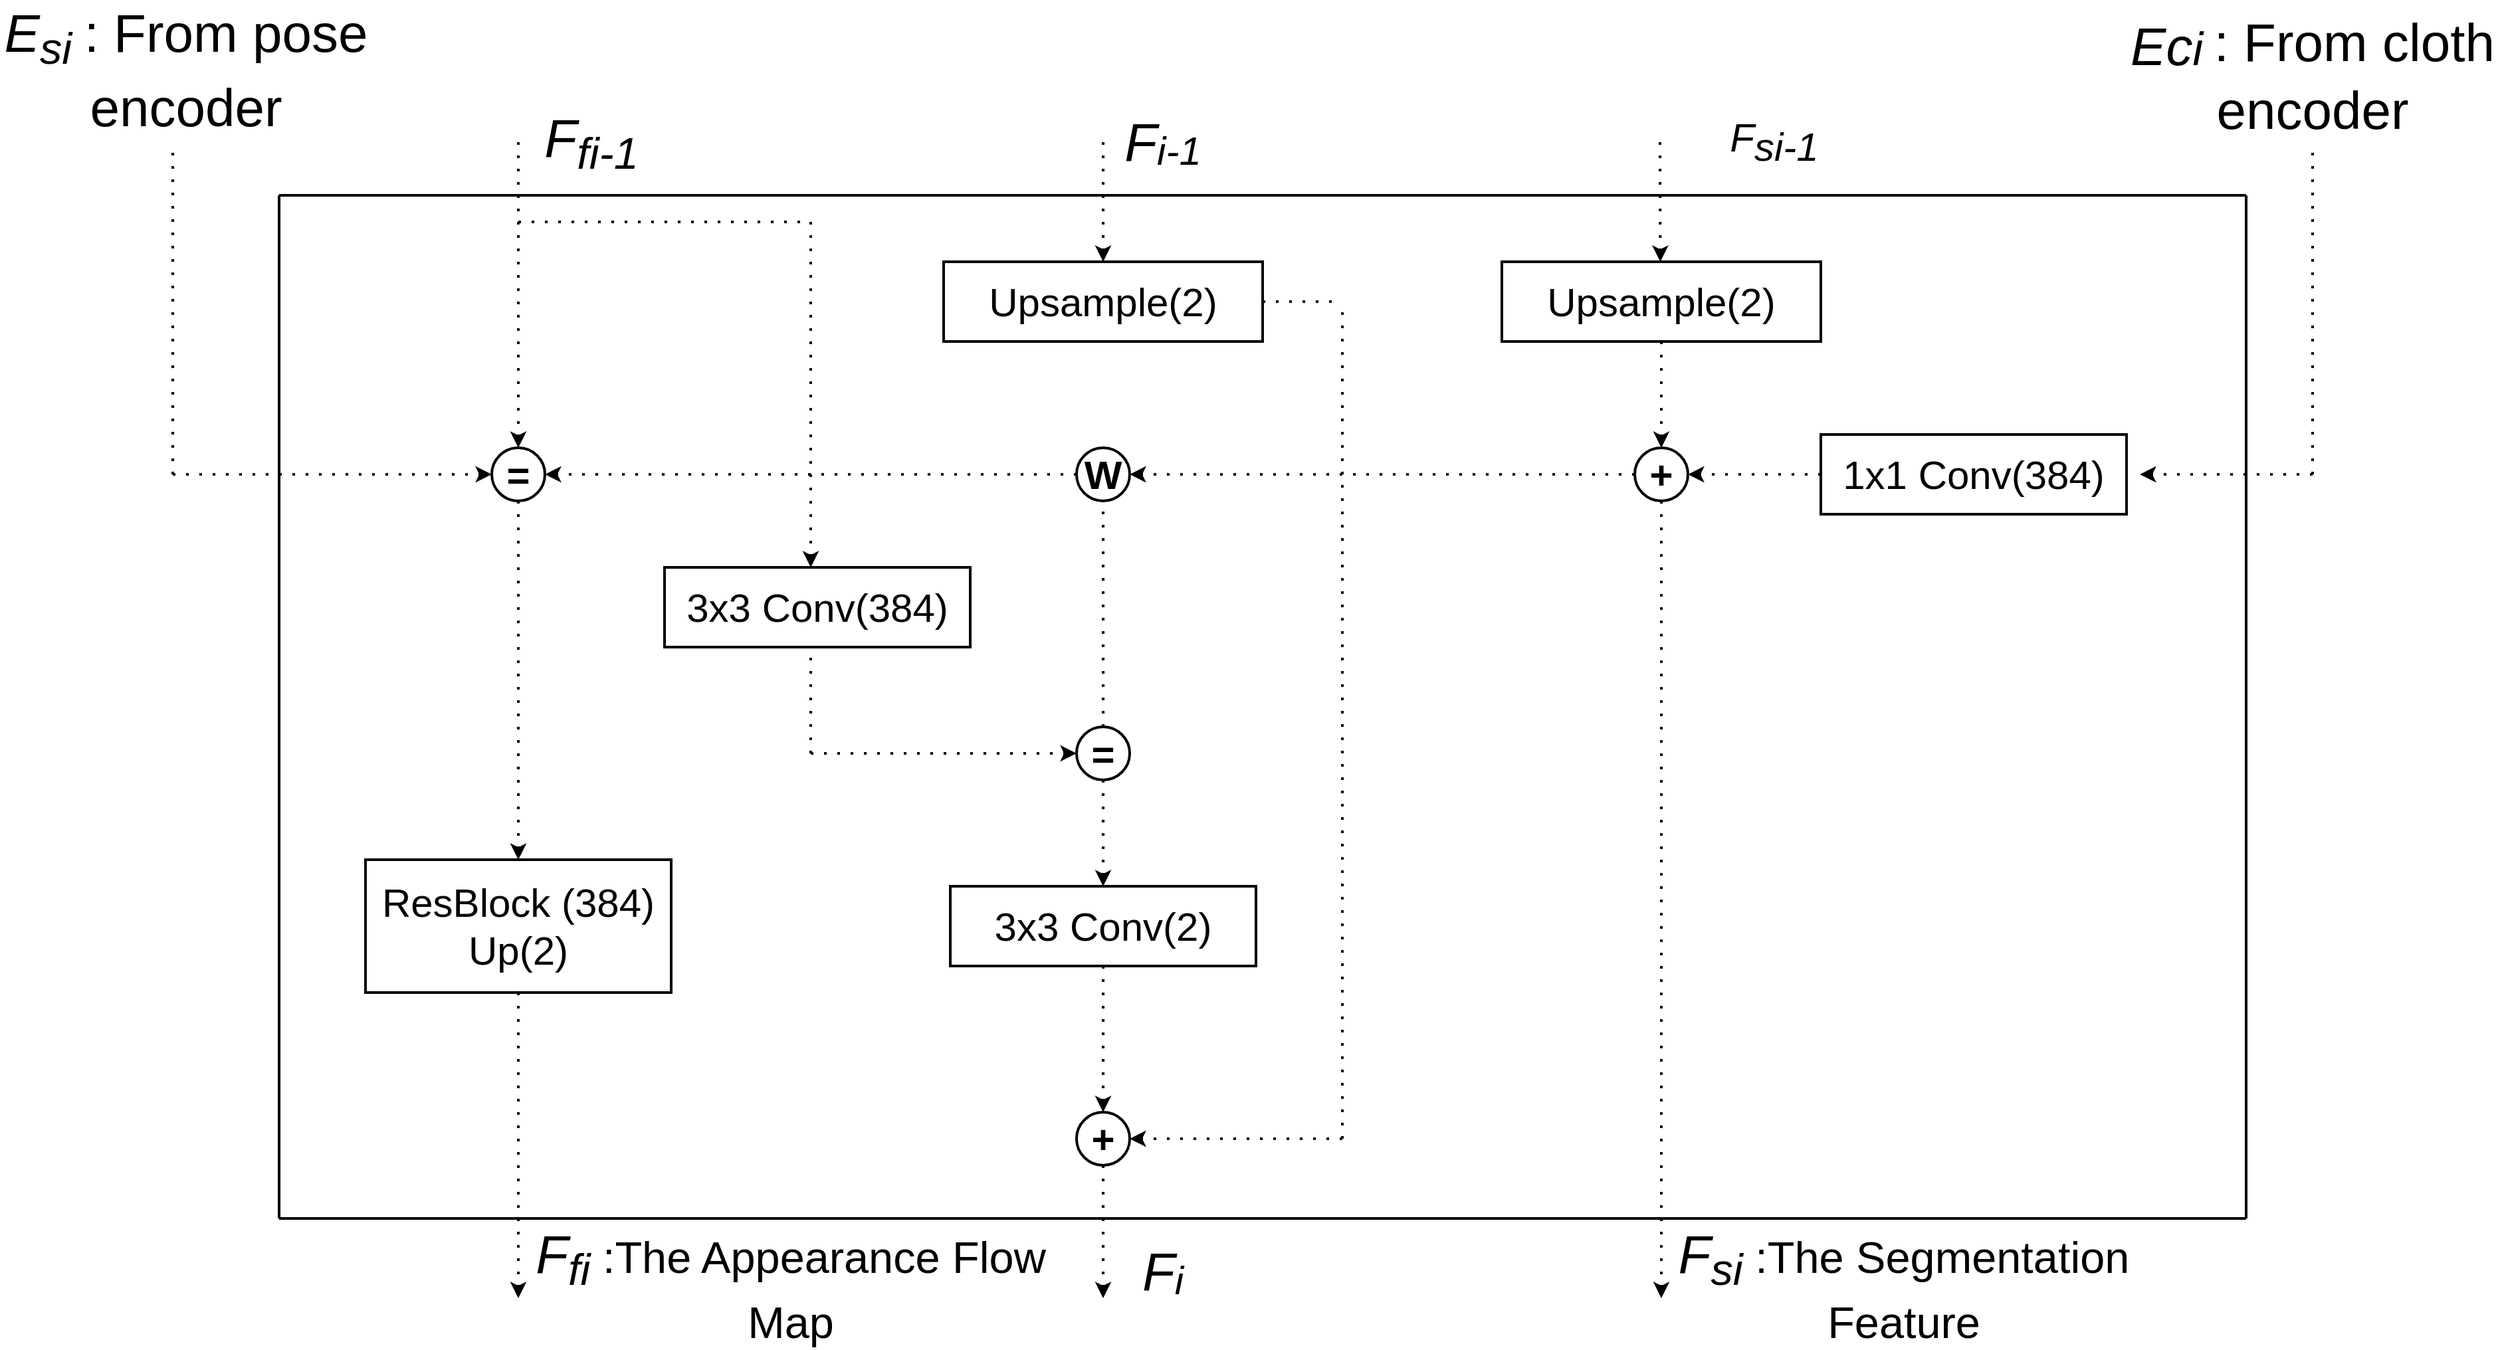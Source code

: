 <mxfile>
    <diagram id="qMS3ig1vpzrSqUpysT0w" name="Page-1">
        <mxGraphModel dx="2397" dy="2483" grid="1" gridSize="10" guides="1" tooltips="1" connect="1" arrows="1" fold="1" page="1" pageScale="1" pageWidth="850" pageHeight="1100" math="0" shadow="0">
            <root>
                <mxCell id="0"/>
                <mxCell id="1" parent="0"/>
                <mxCell id="2" value="&lt;b&gt;&lt;font style=&quot;font-size: 30px;&quot;&gt;=&lt;/font&gt;&lt;/b&gt;" style="ellipse;whiteSpace=wrap;html=1;aspect=fixed;strokeWidth=2;" parent="1" vertex="1">
                    <mxGeometry x="160" y="330" width="40" height="40" as="geometry"/>
                </mxCell>
                <mxCell id="3" value="&lt;b&gt;&lt;font style=&quot;font-size: 30px;&quot;&gt;W&lt;/font&gt;&lt;/b&gt;" style="ellipse;whiteSpace=wrap;html=1;aspect=fixed;strokeWidth=2;" parent="1" vertex="1">
                    <mxGeometry x="600" y="330" width="40" height="40" as="geometry"/>
                </mxCell>
                <mxCell id="4" value="&lt;span style=&quot;font-size: 30px;&quot;&gt;&lt;b&gt;+&lt;/b&gt;&lt;/span&gt;" style="ellipse;whiteSpace=wrap;html=1;aspect=fixed;strokeWidth=2;" parent="1" vertex="1">
                    <mxGeometry x="1020" y="330" width="40" height="40" as="geometry"/>
                </mxCell>
                <mxCell id="5" value="&lt;span style=&quot;font-size: 30px;&quot;&gt;Upsample(2)&lt;/span&gt;" style="rounded=0;whiteSpace=wrap;html=1;strokeWidth=2;" parent="1" vertex="1">
                    <mxGeometry x="500" y="190" width="240" height="60" as="geometry"/>
                </mxCell>
                <mxCell id="7" value="&lt;b&gt;&lt;font style=&quot;font-size: 30px;&quot;&gt;=&lt;/font&gt;&lt;/b&gt;" style="ellipse;whiteSpace=wrap;html=1;aspect=fixed;strokeWidth=2;" parent="1" vertex="1">
                    <mxGeometry x="600" y="540" width="40" height="40" as="geometry"/>
                </mxCell>
                <mxCell id="8" value="&lt;span style=&quot;font-size: 30px;&quot;&gt;3x3 Conv(384)&lt;/span&gt;" style="rounded=0;whiteSpace=wrap;html=1;strokeWidth=2;" parent="1" vertex="1">
                    <mxGeometry x="290" y="420" width="230" height="60" as="geometry"/>
                </mxCell>
                <mxCell id="9" value="&lt;span style=&quot;font-size: 30px;&quot;&gt;ResBlock (384)&lt;br&gt;Up(2)&lt;br&gt;&lt;/span&gt;" style="rounded=0;whiteSpace=wrap;html=1;strokeWidth=2;" parent="1" vertex="1">
                    <mxGeometry x="65" y="640" width="230" height="100" as="geometry"/>
                </mxCell>
                <mxCell id="10" value="&lt;span style=&quot;font-size: 30px;&quot;&gt;3x3 Conv(2)&lt;/span&gt;" style="rounded=0;whiteSpace=wrap;html=1;strokeWidth=2;" parent="1" vertex="1">
                    <mxGeometry x="505" y="660" width="230" height="60" as="geometry"/>
                </mxCell>
                <mxCell id="11" value="&lt;span style=&quot;font-size: 30px;&quot;&gt;1x1 Conv(384)&lt;/span&gt;" style="rounded=0;whiteSpace=wrap;html=1;strokeWidth=2;" parent="1" vertex="1">
                    <mxGeometry x="1160" y="320" width="230" height="60" as="geometry"/>
                </mxCell>
                <mxCell id="12" value="" style="endArrow=classic;html=1;entryX=0.5;entryY=0;entryDx=0;entryDy=0;strokeWidth=2;dashed=1;dashPattern=1 4;" parent="1" target="2" edge="1">
                    <mxGeometry width="50" height="50" relative="1" as="geometry">
                        <mxPoint x="180" y="100" as="sourcePoint"/>
                        <mxPoint x="170" y="250" as="targetPoint"/>
                    </mxGeometry>
                </mxCell>
                <mxCell id="13" value="" style="endArrow=none;html=1;strokeWidth=2;dashed=1;dashPattern=1 4;" parent="1" edge="1">
                    <mxGeometry width="50" height="50" relative="1" as="geometry">
                        <mxPoint x="-80" y="350" as="sourcePoint"/>
                        <mxPoint x="-80" y="100" as="targetPoint"/>
                    </mxGeometry>
                </mxCell>
                <mxCell id="14" value="" style="endArrow=classic;html=1;entryX=0;entryY=0.5;entryDx=0;entryDy=0;strokeWidth=2;dashed=1;dashPattern=1 4;" parent="1" target="2" edge="1">
                    <mxGeometry width="50" height="50" relative="1" as="geometry">
                        <mxPoint x="-80" y="350" as="sourcePoint"/>
                        <mxPoint x="90" y="280" as="targetPoint"/>
                    </mxGeometry>
                </mxCell>
                <mxCell id="15" value="" style="endArrow=classic;html=1;exitX=0.5;exitY=1;exitDx=0;exitDy=0;entryX=0.5;entryY=0;entryDx=0;entryDy=0;strokeWidth=2;dashed=1;dashPattern=1 4;" parent="1" source="2" target="9" edge="1">
                    <mxGeometry width="50" height="50" relative="1" as="geometry">
                        <mxPoint x="-40" y="500" as="sourcePoint"/>
                        <mxPoint x="10" y="450" as="targetPoint"/>
                    </mxGeometry>
                </mxCell>
                <mxCell id="16" value="" style="endArrow=classic;html=1;exitX=0;exitY=0.5;exitDx=0;exitDy=0;entryX=1;entryY=0.5;entryDx=0;entryDy=0;strokeWidth=2;dashed=1;dashPattern=1 4;" parent="1" source="3" target="2" edge="1">
                    <mxGeometry width="50" height="50" relative="1" as="geometry">
                        <mxPoint x="350" y="270" as="sourcePoint"/>
                        <mxPoint x="400" y="220" as="targetPoint"/>
                    </mxGeometry>
                </mxCell>
                <mxCell id="17" value="" style="endArrow=classic;html=1;strokeWidth=2;dashed=1;dashPattern=1 4;" parent="1" edge="1">
                    <mxGeometry width="50" height="50" relative="1" as="geometry">
                        <mxPoint x="400" y="160" as="sourcePoint"/>
                        <mxPoint x="400" y="420" as="targetPoint"/>
                    </mxGeometry>
                </mxCell>
                <mxCell id="18" value="" style="endArrow=none;html=1;strokeWidth=2;dashed=1;dashPattern=1 4;" parent="1" edge="1">
                    <mxGeometry width="50" height="50" relative="1" as="geometry">
                        <mxPoint x="180" y="160" as="sourcePoint"/>
                        <mxPoint x="400" y="160" as="targetPoint"/>
                    </mxGeometry>
                </mxCell>
                <mxCell id="19" value="" style="endArrow=classic;html=1;exitX=0;exitY=0.5;exitDx=0;exitDy=0;entryX=1;entryY=0.5;entryDx=0;entryDy=0;strokeWidth=2;dashed=1;dashPattern=1 4;" parent="1" source="4" target="3" edge="1">
                    <mxGeometry width="50" height="50" relative="1" as="geometry">
                        <mxPoint x="780" y="360" as="sourcePoint"/>
                        <mxPoint x="830" y="310" as="targetPoint"/>
                    </mxGeometry>
                </mxCell>
                <mxCell id="20" value="" style="endArrow=classic;html=1;exitX=0;exitY=0.5;exitDx=0;exitDy=0;entryX=1;entryY=0.5;entryDx=0;entryDy=0;strokeWidth=2;dashed=1;dashPattern=1 4;" parent="1" source="11" target="4" edge="1">
                    <mxGeometry width="50" height="50" relative="1" as="geometry">
                        <mxPoint x="1060" y="310" as="sourcePoint"/>
                        <mxPoint x="1110" y="260" as="targetPoint"/>
                    </mxGeometry>
                </mxCell>
                <mxCell id="21" value="&lt;span style=&quot;font-size: 30px;&quot;&gt;Upsample(2)&lt;/span&gt;" style="rounded=0;whiteSpace=wrap;html=1;strokeWidth=2;" parent="1" vertex="1">
                    <mxGeometry x="920" y="190" width="240" height="60" as="geometry"/>
                </mxCell>
                <mxCell id="22" value="" style="endArrow=classic;html=1;exitX=0.5;exitY=1;exitDx=0;exitDy=0;strokeWidth=2;dashed=1;dashPattern=1 4;" parent="1" source="9" edge="1">
                    <mxGeometry width="50" height="50" relative="1" as="geometry">
                        <mxPoint x="340" y="650" as="sourcePoint"/>
                        <mxPoint x="180" y="970" as="targetPoint"/>
                    </mxGeometry>
                </mxCell>
                <mxCell id="23" value="" style="endArrow=none;html=1;strokeWidth=2;dashed=1;dashPattern=1 4;" parent="1" edge="1">
                    <mxGeometry width="50" height="50" relative="1" as="geometry">
                        <mxPoint x="400" y="560" as="sourcePoint"/>
                        <mxPoint x="400" y="480" as="targetPoint"/>
                    </mxGeometry>
                </mxCell>
                <mxCell id="24" value="" style="endArrow=classic;html=1;entryX=0;entryY=0.5;entryDx=0;entryDy=0;strokeWidth=2;dashed=1;dashPattern=1 4;" parent="1" target="7" edge="1">
                    <mxGeometry width="50" height="50" relative="1" as="geometry">
                        <mxPoint x="400" y="560" as="sourcePoint"/>
                        <mxPoint x="490" y="510" as="targetPoint"/>
                    </mxGeometry>
                </mxCell>
                <mxCell id="25" value="" style="endArrow=none;html=1;entryX=0.5;entryY=1;entryDx=0;entryDy=0;exitX=0.5;exitY=0;exitDx=0;exitDy=0;strokeWidth=2;dashed=1;dashPattern=1 4;" parent="1" source="7" target="3" edge="1">
                    <mxGeometry width="50" height="50" relative="1" as="geometry">
                        <mxPoint x="590" y="460" as="sourcePoint"/>
                        <mxPoint x="640" y="410" as="targetPoint"/>
                    </mxGeometry>
                </mxCell>
                <mxCell id="26" value="" style="endArrow=classic;html=1;exitX=0.5;exitY=1;exitDx=0;exitDy=0;entryX=0.5;entryY=0;entryDx=0;entryDy=0;strokeWidth=2;dashed=1;dashPattern=1 4;" parent="1" source="7" target="10" edge="1">
                    <mxGeometry width="50" height="50" relative="1" as="geometry">
                        <mxPoint x="780" y="520" as="sourcePoint"/>
                        <mxPoint x="830" y="470" as="targetPoint"/>
                    </mxGeometry>
                </mxCell>
                <mxCell id="27" value="" style="endArrow=none;html=1;exitX=1;exitY=0.5;exitDx=0;exitDy=0;strokeWidth=2;dashed=1;dashPattern=1 4;" parent="1" source="5" edge="1">
                    <mxGeometry width="50" height="50" relative="1" as="geometry">
                        <mxPoint x="770" y="300" as="sourcePoint"/>
                        <mxPoint x="800" y="220" as="targetPoint"/>
                    </mxGeometry>
                </mxCell>
                <mxCell id="28" value="" style="endArrow=none;html=1;strokeWidth=2;dashed=1;dashPattern=1 4;" parent="1" edge="1">
                    <mxGeometry width="50" height="50" relative="1" as="geometry">
                        <mxPoint x="800" y="850" as="sourcePoint"/>
                        <mxPoint x="800" y="220" as="targetPoint"/>
                    </mxGeometry>
                </mxCell>
                <mxCell id="29" value="" style="endArrow=classic;html=1;entryX=1;entryY=0.5;entryDx=0;entryDy=0;strokeWidth=2;dashed=1;dashPattern=1 4;" parent="1" target="33" edge="1">
                    <mxGeometry width="50" height="50" relative="1" as="geometry">
                        <mxPoint x="800" y="850" as="sourcePoint"/>
                        <mxPoint x="840" y="730" as="targetPoint"/>
                    </mxGeometry>
                </mxCell>
                <mxCell id="30" value="" style="endArrow=classic;html=1;entryX=0.5;entryY=0;entryDx=0;entryDy=0;strokeWidth=2;dashed=1;dashPattern=1 4;" parent="1" target="5" edge="1">
                    <mxGeometry width="50" height="50" relative="1" as="geometry">
                        <mxPoint x="620" y="100" as="sourcePoint"/>
                        <mxPoint x="690" y="-100" as="targetPoint"/>
                    </mxGeometry>
                </mxCell>
                <mxCell id="31" value="" style="endArrow=classic;html=1;entryX=0.5;entryY=0;entryDx=0;entryDy=0;strokeWidth=2;dashed=1;dashPattern=1 4;" parent="1" edge="1">
                    <mxGeometry width="50" height="50" relative="1" as="geometry">
                        <mxPoint x="1039" y="100" as="sourcePoint"/>
                        <mxPoint x="1039.23" y="190" as="targetPoint"/>
                    </mxGeometry>
                </mxCell>
                <mxCell id="32" value="" style="endArrow=classic;html=1;entryX=0.5;entryY=0;entryDx=0;entryDy=0;strokeWidth=2;dashed=1;dashPattern=1 4;" parent="1" target="4" edge="1">
                    <mxGeometry width="50" height="50" relative="1" as="geometry">
                        <mxPoint x="1040" y="250" as="sourcePoint"/>
                        <mxPoint x="990" y="250" as="targetPoint"/>
                    </mxGeometry>
                </mxCell>
                <mxCell id="33" value="&lt;span style=&quot;font-size: 30px;&quot;&gt;&lt;b&gt;+&lt;/b&gt;&lt;/span&gt;" style="ellipse;whiteSpace=wrap;html=1;aspect=fixed;strokeWidth=2;" parent="1" vertex="1">
                    <mxGeometry x="600" y="830" width="40" height="40" as="geometry"/>
                </mxCell>
                <mxCell id="34" value="" style="endArrow=classic;html=1;exitX=0.5;exitY=1;exitDx=0;exitDy=0;entryX=0.5;entryY=0;entryDx=0;entryDy=0;strokeWidth=2;dashed=1;dashPattern=1 4;" parent="1" source="10" target="33" edge="1">
                    <mxGeometry width="50" height="50" relative="1" as="geometry">
                        <mxPoint x="660" y="800" as="sourcePoint"/>
                        <mxPoint x="710" y="750" as="targetPoint"/>
                    </mxGeometry>
                </mxCell>
                <mxCell id="35" value="" style="endArrow=classic;html=1;exitX=0.5;exitY=1;exitDx=0;exitDy=0;strokeWidth=2;dashed=1;dashPattern=1 4;" parent="1" source="33" edge="1">
                    <mxGeometry width="50" height="50" relative="1" as="geometry">
                        <mxPoint x="1180" y="790" as="sourcePoint"/>
                        <mxPoint x="620" y="970" as="targetPoint"/>
                    </mxGeometry>
                </mxCell>
                <mxCell id="36" value="" style="endArrow=classic;html=1;exitX=0.5;exitY=1;exitDx=0;exitDy=0;strokeWidth=2;dashed=1;dashPattern=1 4;" parent="1" source="4" edge="1">
                    <mxGeometry width="50" height="50" relative="1" as="geometry">
                        <mxPoint x="1080" y="570" as="sourcePoint"/>
                        <mxPoint x="1040" y="970" as="targetPoint"/>
                    </mxGeometry>
                </mxCell>
                <mxCell id="37" value="" style="endArrow=classic;html=1;strokeWidth=2;dashed=1;dashPattern=1 4;" parent="1" edge="1">
                    <mxGeometry width="50" height="50" relative="1" as="geometry">
                        <mxPoint x="1530" y="350" as="sourcePoint"/>
                        <mxPoint x="1400" y="350" as="targetPoint"/>
                    </mxGeometry>
                </mxCell>
                <mxCell id="38" value="" style="endArrow=none;html=1;strokeWidth=2;dashed=1;dashPattern=1 4;" parent="1" edge="1">
                    <mxGeometry width="50" height="50" relative="1" as="geometry">
                        <mxPoint x="1530" y="350" as="sourcePoint"/>
                        <mxPoint x="1530" y="100" as="targetPoint"/>
                    </mxGeometry>
                </mxCell>
                <mxCell id="40" value="" style="endArrow=none;html=1;strokeWidth=2;" parent="1" edge="1">
                    <mxGeometry width="50" height="50" relative="1" as="geometry">
                        <mxPoint y="910" as="sourcePoint"/>
                        <mxPoint y="140" as="targetPoint"/>
                    </mxGeometry>
                </mxCell>
                <mxCell id="41" value="" style="endArrow=none;html=1;strokeWidth=2;" parent="1" edge="1">
                    <mxGeometry width="50" height="50" relative="1" as="geometry">
                        <mxPoint y="910" as="sourcePoint"/>
                        <mxPoint x="1480" y="910" as="targetPoint"/>
                    </mxGeometry>
                </mxCell>
                <mxCell id="42" value="" style="endArrow=none;html=1;strokeWidth=2;" parent="1" edge="1">
                    <mxGeometry width="50" height="50" relative="1" as="geometry">
                        <mxPoint y="140" as="sourcePoint"/>
                        <mxPoint x="1480" y="140" as="targetPoint"/>
                    </mxGeometry>
                </mxCell>
                <mxCell id="43" value="" style="endArrow=none;html=1;strokeWidth=2;" parent="1" edge="1">
                    <mxGeometry width="50" height="50" relative="1" as="geometry">
                        <mxPoint x="1480" y="910" as="sourcePoint"/>
                        <mxPoint x="1480" y="140" as="targetPoint"/>
                    </mxGeometry>
                </mxCell>
                <mxCell id="44" value="&lt;span style=&quot;font-size: 40px;&quot;&gt;&lt;i style=&quot;&quot;&gt;F&lt;sub style=&quot;&quot;&gt;fi&lt;/sub&gt;&lt;/i&gt;&lt;/span&gt;&lt;span style=&quot;font-size: 33.333px;&quot;&gt;&lt;i style=&quot;&quot;&gt;&amp;nbsp;&lt;/i&gt;:The Appearance Flow Map&lt;/span&gt;" style="text;html=1;strokeColor=none;fillColor=none;align=center;verticalAlign=middle;whiteSpace=wrap;rounded=0;strokeWidth=2;" parent="1" vertex="1">
                    <mxGeometry x="190" y="930" width="390" height="60" as="geometry"/>
                </mxCell>
                <mxCell id="46" value="&lt;i style=&quot;font-size: 40px;&quot;&gt;&lt;span style=&quot;&quot;&gt;F&lt;sub&gt;si&lt;/sub&gt;&lt;/span&gt;&lt;/i&gt;&lt;span style=&quot;font-size: 33.333px;&quot;&gt;&lt;i&gt;&amp;nbsp;&lt;/i&gt;:The Segmentation Feature&lt;/span&gt;" style="text;html=1;strokeColor=none;fillColor=none;align=center;verticalAlign=middle;whiteSpace=wrap;rounded=0;strokeWidth=2;" parent="1" vertex="1">
                    <mxGeometry x="1010" y="930" width="425" height="60" as="geometry"/>
                </mxCell>
                <mxCell id="47" value="&lt;span style=&quot;font-size: 40px;&quot;&gt;&lt;i&gt;F&lt;sub&gt;fi-1&lt;/sub&gt;&lt;/i&gt;&lt;/span&gt;" style="text;html=1;strokeColor=none;fillColor=none;align=center;verticalAlign=middle;whiteSpace=wrap;rounded=0;strokeWidth=2;" parent="1" vertex="1">
                    <mxGeometry x="150" y="70" width="170" height="60" as="geometry"/>
                </mxCell>
                <mxCell id="48" value="&lt;i style=&quot;font-size: 30px;&quot;&gt;&lt;span style=&quot;&quot;&gt;F&lt;/span&gt;&lt;sub style=&quot;&quot;&gt;&lt;span style=&quot;font-size: 30px;&quot;&gt;s&lt;/span&gt;&lt;font style=&quot;font-size: 30px;&quot;&gt;i-1&lt;/font&gt;&lt;/sub&gt;&lt;/i&gt;" style="text;html=1;strokeColor=none;fillColor=none;align=center;verticalAlign=middle;whiteSpace=wrap;rounded=0;strokeWidth=2;" parent="1" vertex="1">
                    <mxGeometry x="1040" y="70" width="170" height="60" as="geometry"/>
                </mxCell>
                <mxCell id="49" value="&lt;span style=&quot;font-size: 40px;&quot;&gt;&lt;i&gt;E&lt;/i&gt;&lt;sub style=&quot;font-style: italic;&quot;&gt;si &lt;/sub&gt;: From pose encoder&lt;/span&gt;" style="text;html=1;strokeColor=none;fillColor=none;align=center;verticalAlign=middle;whiteSpace=wrap;rounded=0;strokeWidth=2;" parent="1" vertex="1">
                    <mxGeometry x="-210" width="280" height="90" as="geometry"/>
                </mxCell>
                <mxCell id="50" value="&lt;sub style=&quot;font-style: italic;&quot;&gt;&lt;font style=&quot;font-size: 40px;&quot;&gt;Ec&lt;/font&gt;&lt;font style=&quot;font-size: 35px;&quot;&gt;i&lt;/font&gt;&lt;font style=&quot;font-size: 30px;&quot;&gt;&amp;nbsp;&lt;/font&gt;&lt;/sub&gt;&lt;span style=&quot;font-size: 40px;&quot;&gt;: From cloth encoder&lt;/span&gt;" style="text;html=1;strokeColor=none;fillColor=none;align=center;verticalAlign=middle;whiteSpace=wrap;rounded=0;strokeWidth=2;" parent="1" vertex="1">
                    <mxGeometry x="1390" y="20" width="280" height="60" as="geometry"/>
                </mxCell>
                <mxCell id="51" value="&lt;i style=&quot;&quot;&gt;&lt;span style=&quot;font-size: 40px;&quot;&gt;F&lt;/span&gt;&lt;sub style=&quot;&quot;&gt;&lt;font style=&quot;font-size: 30px;&quot;&gt;i-1&lt;/font&gt;&lt;/sub&gt;&lt;/i&gt;" style="text;html=1;strokeColor=none;fillColor=none;align=center;verticalAlign=middle;whiteSpace=wrap;rounded=0;strokeWidth=2;" vertex="1" parent="1">
                    <mxGeometry x="580" y="70" width="170" height="60" as="geometry"/>
                </mxCell>
                <mxCell id="55" value="&lt;i style=&quot;&quot;&gt;&lt;span style=&quot;font-size: 40px;&quot;&gt;F&lt;/span&gt;&lt;sub style=&quot;&quot;&gt;&lt;font style=&quot;font-size: 30px;&quot;&gt;i&lt;/font&gt;&lt;/sub&gt;&lt;/i&gt;" style="text;html=1;strokeColor=none;fillColor=none;align=center;verticalAlign=middle;whiteSpace=wrap;rounded=0;strokeWidth=2;" vertex="1" parent="1">
                    <mxGeometry x="580" y="920" width="170" height="60" as="geometry"/>
                </mxCell>
            </root>
        </mxGraphModel>
    </diagram>
</mxfile>